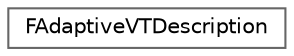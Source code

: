 digraph "Graphical Class Hierarchy"
{
 // INTERACTIVE_SVG=YES
 // LATEX_PDF_SIZE
  bgcolor="transparent";
  edge [fontname=Helvetica,fontsize=10,labelfontname=Helvetica,labelfontsize=10];
  node [fontname=Helvetica,fontsize=10,shape=box,height=0.2,width=0.4];
  rankdir="LR";
  Node0 [id="Node000000",label="FAdaptiveVTDescription",height=0.2,width=0.4,color="grey40", fillcolor="white", style="filled",URL="$df/d61/structFAdaptiveVTDescription.html",tooltip="Describes an adaptive virtual texture."];
}
